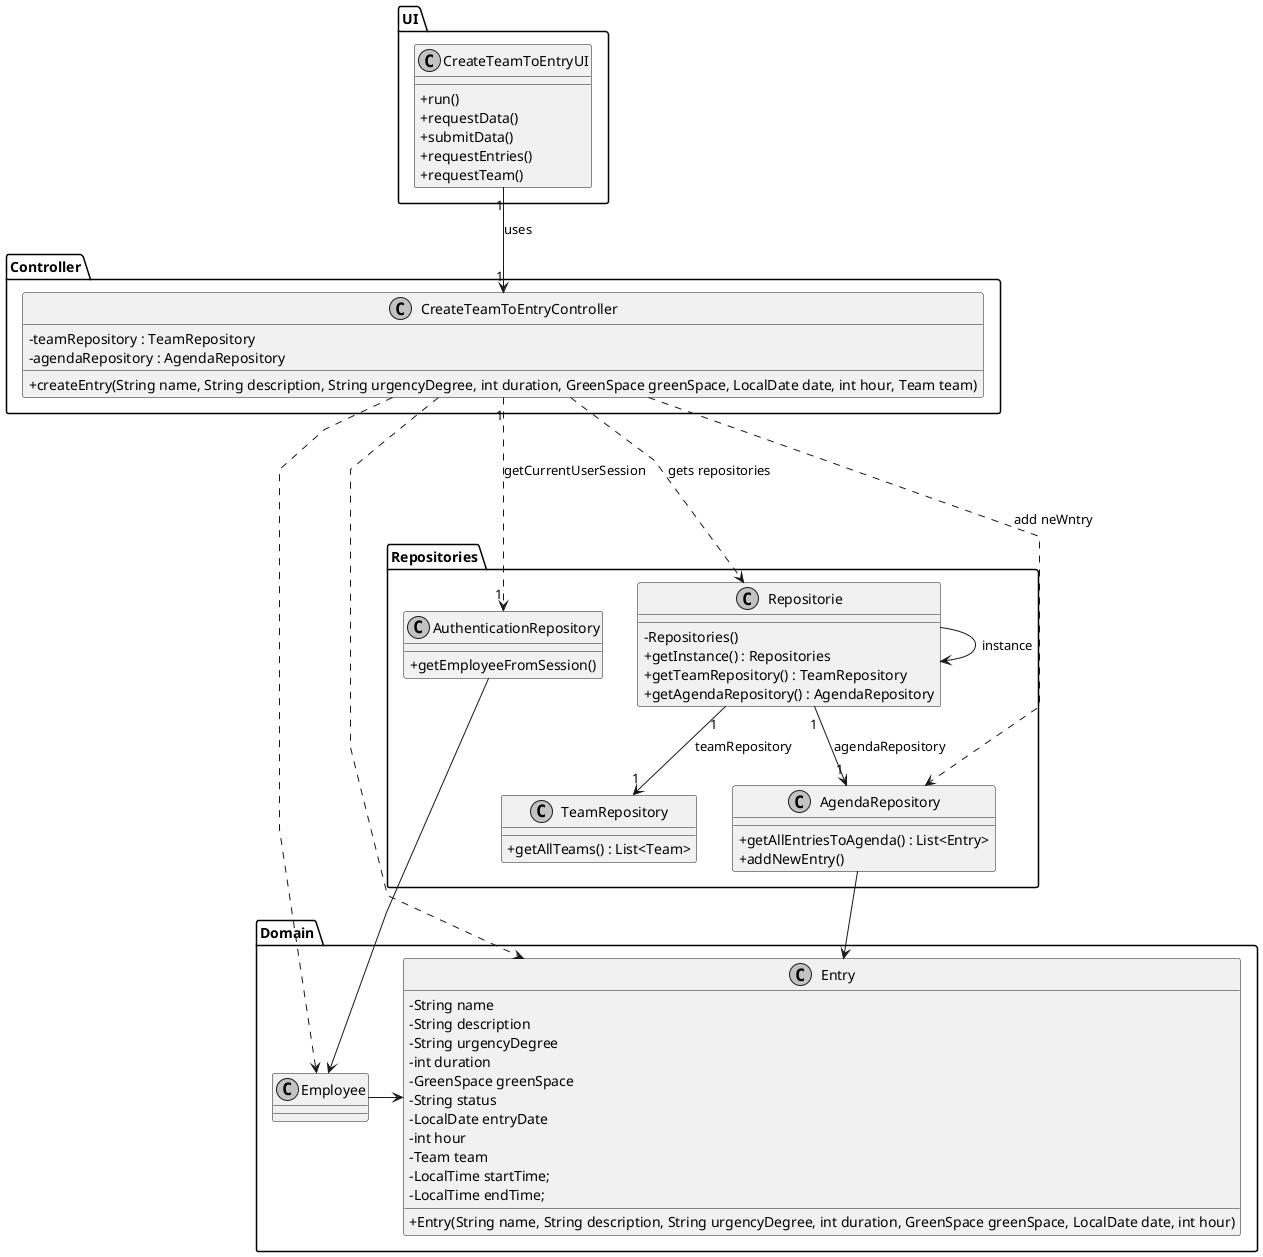 @startuml
skinparam monochrome true
skinparam packageStyle rectangle
skinparam shadowing false
skinparam linetype polyline
skinparam classAttributeIconSize 0

Package Controller <<Folder>>{
class CreateTeamToEntryController {
    - teamRepository : TeamRepository
    - agendaRepository : AgendaRepository
    + createEntry(String name, String description, String urgencyDegree, int duration, GreenSpace greenSpace, LocalDate date, int hour, Team team)
}
}
Package UI <<Folder>>{
class CreateTeamToEntryUI {
    + run()
    + requestData()
    + submitData()
    + requestEntries()
    + requestTeam()
    }
}


Package Domain <<Folder>>{
class Entry {
    - String name
    - String description
    - String urgencyDegree
    - int duration
    - GreenSpace greenSpace
    - String status
    - LocalDate entryDate
    - int hour
    - Team team
    - LocalTime startTime;
    - LocalTime endTime;
    + Entry(String name, String description, String urgencyDegree, int duration, GreenSpace greenSpace, LocalDate date, int hour)

}
}
Package Repositories <<Folder>>{
class Repositorie {
    - Repositories()
    + getInstance() : Repositories
    + getTeamRepository() : TeamRepository
    + getAgendaRepository() : AgendaRepository
}
}
Package Repositories <<Folder>>{
class TeamRepository {
    + getAllTeams() : List<Team>
}
}
Package Repositories <<Folder>>{
class AuthenticationRepository{
    + getEmployeeFromSession()
}
}
Package Domain <<Folder>>{
class Employee {
}
}
Package Repositories <<Folder>>{
class AgendaRepository {
    + getAllEntriesToAgenda() : List<Entry>
    + addNewEntry()
}
}

CreateTeamToEntryController "1"..-> "1" AuthenticationRepository : getCurrentUserSession
CreateTeamToEntryController ..> Employee
AgendaRepository --> Entry
AuthenticationRepository --> Employee

Employee -> Entry
CreateTeamToEntryUI "1" --> "1" CreateTeamToEntryController : uses
CreateTeamToEntryController ..> Repositorie : gets repositories
Repositorie --> Repositorie : instance
Repositorie "1" --> "1" TeamRepository : teamRepository
Repositorie "1" --> "1" AgendaRepository : agendaRepository

CreateTeamToEntryController ..> Entry

CreateTeamToEntryController ..> AgendaRepository : add neWntry

@enduml
